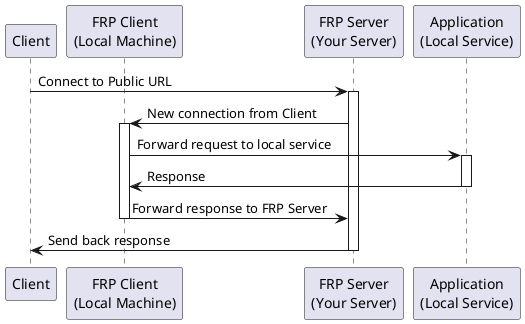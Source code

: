 @startuml
participant Client
participant "FRP Client\n(Local Machine)" as FRPC
participant "FRP Server\n(Your Server)" as FRPS
participant "Application\n(Local Service)" as App

Client -> FRPS: Connect to Public URL
activate FRPS
FRPS -> FRPC: New connection from Client
activate FRPC
FRPC -> App: Forward request to local service
activate App
App -> FRPC: Response
deactivate App
FRPC -> FRPS: Forward response to FRP Server
deactivate FRPC
FRPS -> Client: Send back response
deactivate FRPS
@enduml

